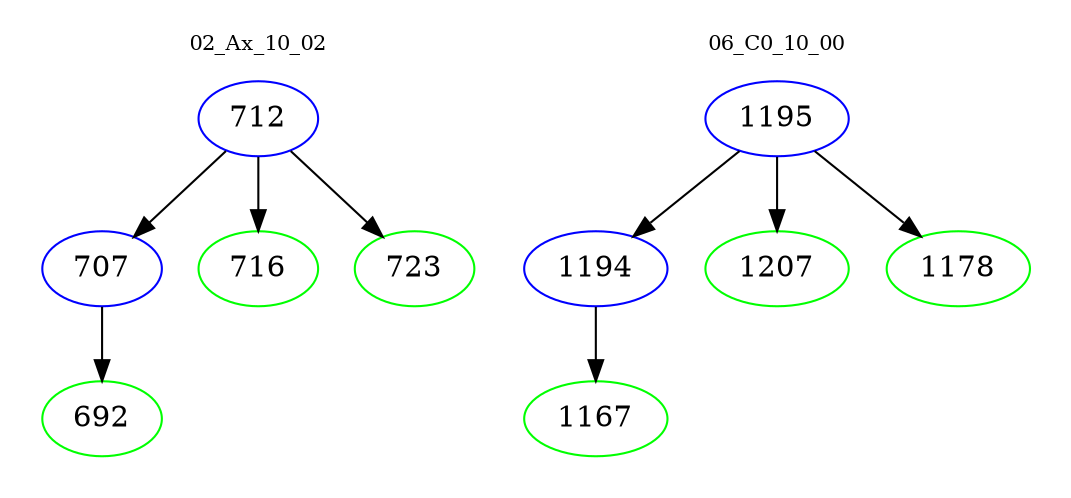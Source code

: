 digraph{
subgraph cluster_0 {
color = white
label = "02_Ax_10_02";
fontsize=10;
T0_712 [label="712", color="blue"]
T0_712 -> T0_707 [color="black"]
T0_707 [label="707", color="blue"]
T0_707 -> T0_692 [color="black"]
T0_692 [label="692", color="green"]
T0_712 -> T0_716 [color="black"]
T0_716 [label="716", color="green"]
T0_712 -> T0_723 [color="black"]
T0_723 [label="723", color="green"]
}
subgraph cluster_1 {
color = white
label = "06_C0_10_00";
fontsize=10;
T1_1195 [label="1195", color="blue"]
T1_1195 -> T1_1194 [color="black"]
T1_1194 [label="1194", color="blue"]
T1_1194 -> T1_1167 [color="black"]
T1_1167 [label="1167", color="green"]
T1_1195 -> T1_1207 [color="black"]
T1_1207 [label="1207", color="green"]
T1_1195 -> T1_1178 [color="black"]
T1_1178 [label="1178", color="green"]
}
}
